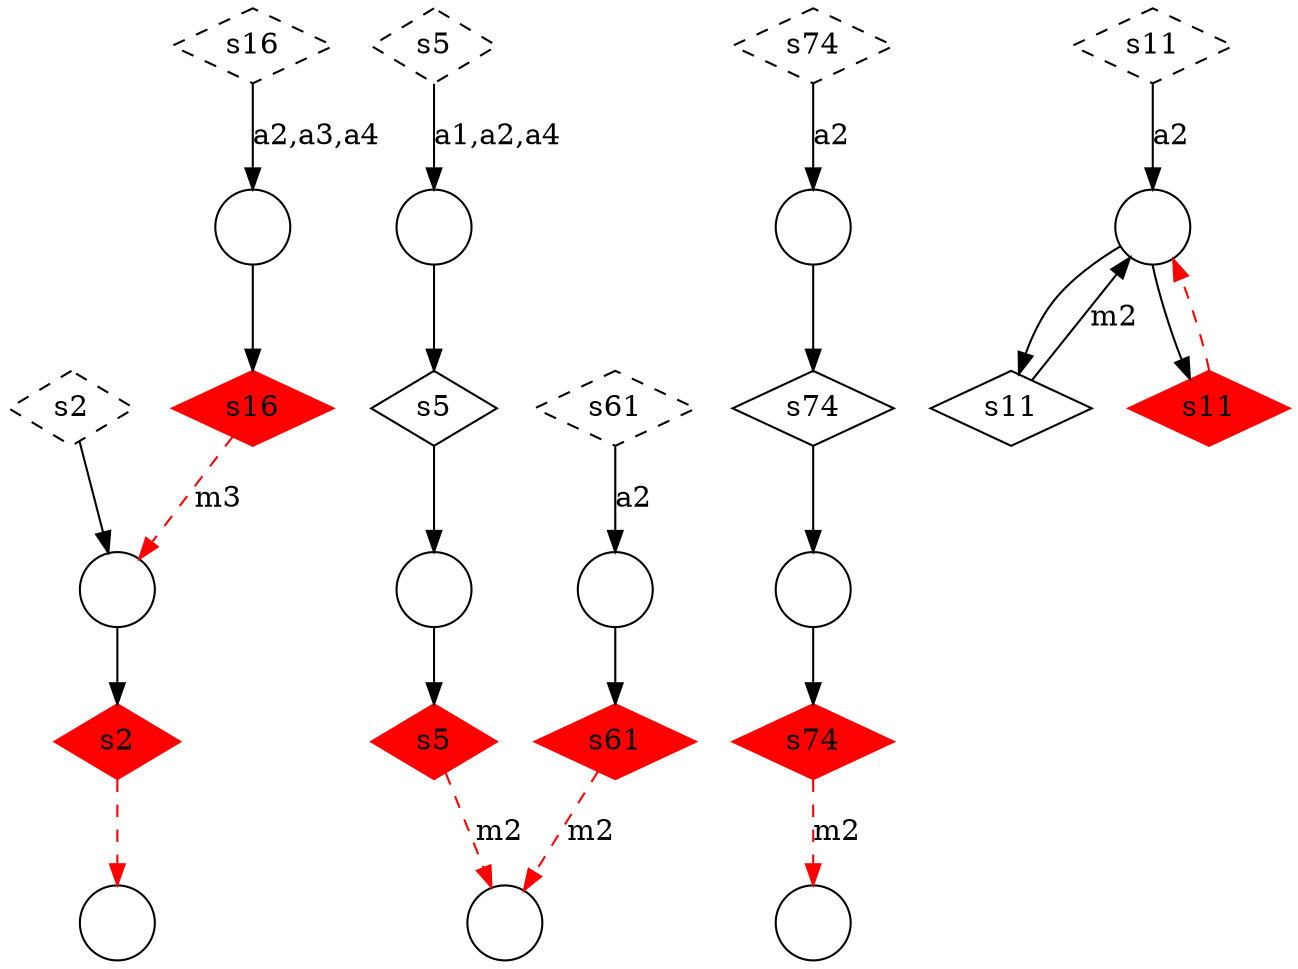 digraph G {
  m1 [shape=circle,  label=""];
  m12 [shape=circle,  label=""];
  m9 [shape=circle,  label=""];
  m3 [shape=circle,  label=""];
  m11 [shape=circle,  label=""];
  m10 [shape=circle,  label=""];
  m8 [shape=circle,  label=""];
  m6 [shape=circle,  label=""];
  m4 [shape=circle,  label=""];
  m5 [shape=circle,  label=""];
  m7 [shape=circle,  label=""];
  u_s11_0 [shape=diamond, style = "dashed", label="s11"];
  u_s11_1 [shape=diamond,  label="s11"];
  u_s11_2 [shape=diamond, color = "red", style = "filled", label="s11"];
  u_s16_0 [shape=diamond, style = "dashed", label="s16"];
  u_s16_1 [shape=diamond, color = "red", style = "filled", label="s16"];
  u_s2_0 [shape=diamond, style = "dashed", label="s2"];
  u_s2_1 [shape=diamond, color = "red", style = "filled", label="s2"];
  u_s5_0 [shape=diamond, style = "dashed", label="s5"];
  u_s5_1 [shape=diamond,  label="s5"];
  u_s5_2 [shape=diamond, color = "red", style = "filled", label="s5"];
  u_s61_0 [shape=diamond, style = "dashed", label="s61"];
  u_s61_1 [shape=diamond, color = "red", style = "filled", label="s61"];
  u_s74_0 [shape=diamond, style = "dashed", label="s74"];
  u_s74_1 [shape=diamond,  label="s74"];
  u_s74_2 [shape=diamond, color = "red", style = "filled", label="s74"];
  u_s11_0 -> m7 [label="a2" ];
  m7 -> u_s11_1 [label="" ];
  u_s11_1 -> m7 [label="m2" ];
  m7 -> u_s11_2 [label="" ];
  u_s11_2 -> m7 [label="" , color = "red", style = "dashed"];
  u_s16_0 -> m1 [label="a2,a3,a4" ];
  m1 -> u_s16_1 [label="" ];
  u_s16_1 -> m11 [label="m3" , color = "red", style = "dashed"];
  u_s2_0 -> m11 [label="" ];
  m11 -> u_s2_1 [label="" ];
  u_s2_1 -> m6 [label="" , color = "red", style = "dashed"];
  u_s5_0 -> m8 [label="a1,a2,a4" ];
  m8 -> u_s5_1 [label="" ];
  u_s5_1 -> m10 [label="" ];
  m10 -> u_s5_2 [label="" ];
  u_s5_2 -> m12 [label="m2" , color = "red", style = "dashed"];
  u_s61_0 -> m9 [label="a2" ];
  m9 -> u_s61_1 [label="" ];
  u_s61_1 -> m12 [label="m2" , color = "red", style = "dashed"];
  u_s74_0 -> m3 [label="a2" ];
  m3 -> u_s74_1 [label="" ];
  u_s74_1 -> m4 [label="" ];
  m4 -> u_s74_2 [label="" ];
  u_s74_2 -> m5 [label="m2" , color = "red", style = "dashed"];
}
